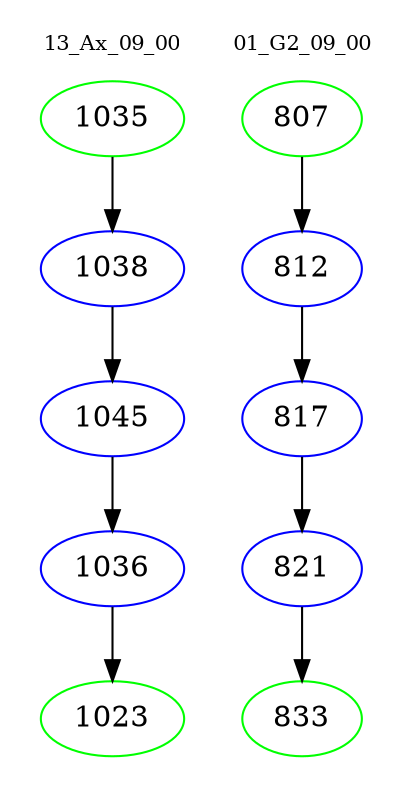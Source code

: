 digraph{
subgraph cluster_0 {
color = white
label = "13_Ax_09_00";
fontsize=10;
T0_1035 [label="1035", color="green"]
T0_1035 -> T0_1038 [color="black"]
T0_1038 [label="1038", color="blue"]
T0_1038 -> T0_1045 [color="black"]
T0_1045 [label="1045", color="blue"]
T0_1045 -> T0_1036 [color="black"]
T0_1036 [label="1036", color="blue"]
T0_1036 -> T0_1023 [color="black"]
T0_1023 [label="1023", color="green"]
}
subgraph cluster_1 {
color = white
label = "01_G2_09_00";
fontsize=10;
T1_807 [label="807", color="green"]
T1_807 -> T1_812 [color="black"]
T1_812 [label="812", color="blue"]
T1_812 -> T1_817 [color="black"]
T1_817 [label="817", color="blue"]
T1_817 -> T1_821 [color="black"]
T1_821 [label="821", color="blue"]
T1_821 -> T1_833 [color="black"]
T1_833 [label="833", color="green"]
}
}
